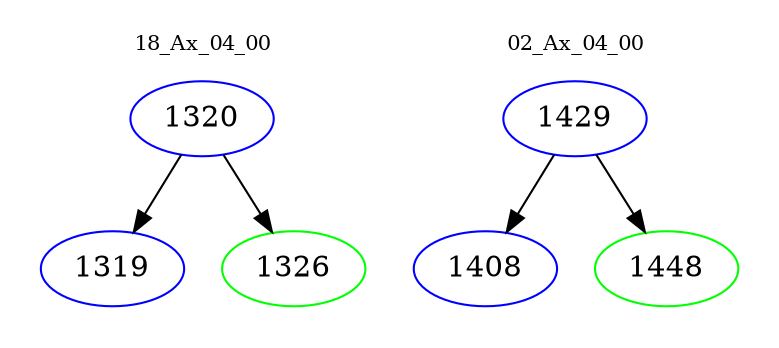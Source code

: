 digraph{
subgraph cluster_0 {
color = white
label = "18_Ax_04_00";
fontsize=10;
T0_1320 [label="1320", color="blue"]
T0_1320 -> T0_1319 [color="black"]
T0_1319 [label="1319", color="blue"]
T0_1320 -> T0_1326 [color="black"]
T0_1326 [label="1326", color="green"]
}
subgraph cluster_1 {
color = white
label = "02_Ax_04_00";
fontsize=10;
T1_1429 [label="1429", color="blue"]
T1_1429 -> T1_1408 [color="black"]
T1_1408 [label="1408", color="blue"]
T1_1429 -> T1_1448 [color="black"]
T1_1448 [label="1448", color="green"]
}
}
